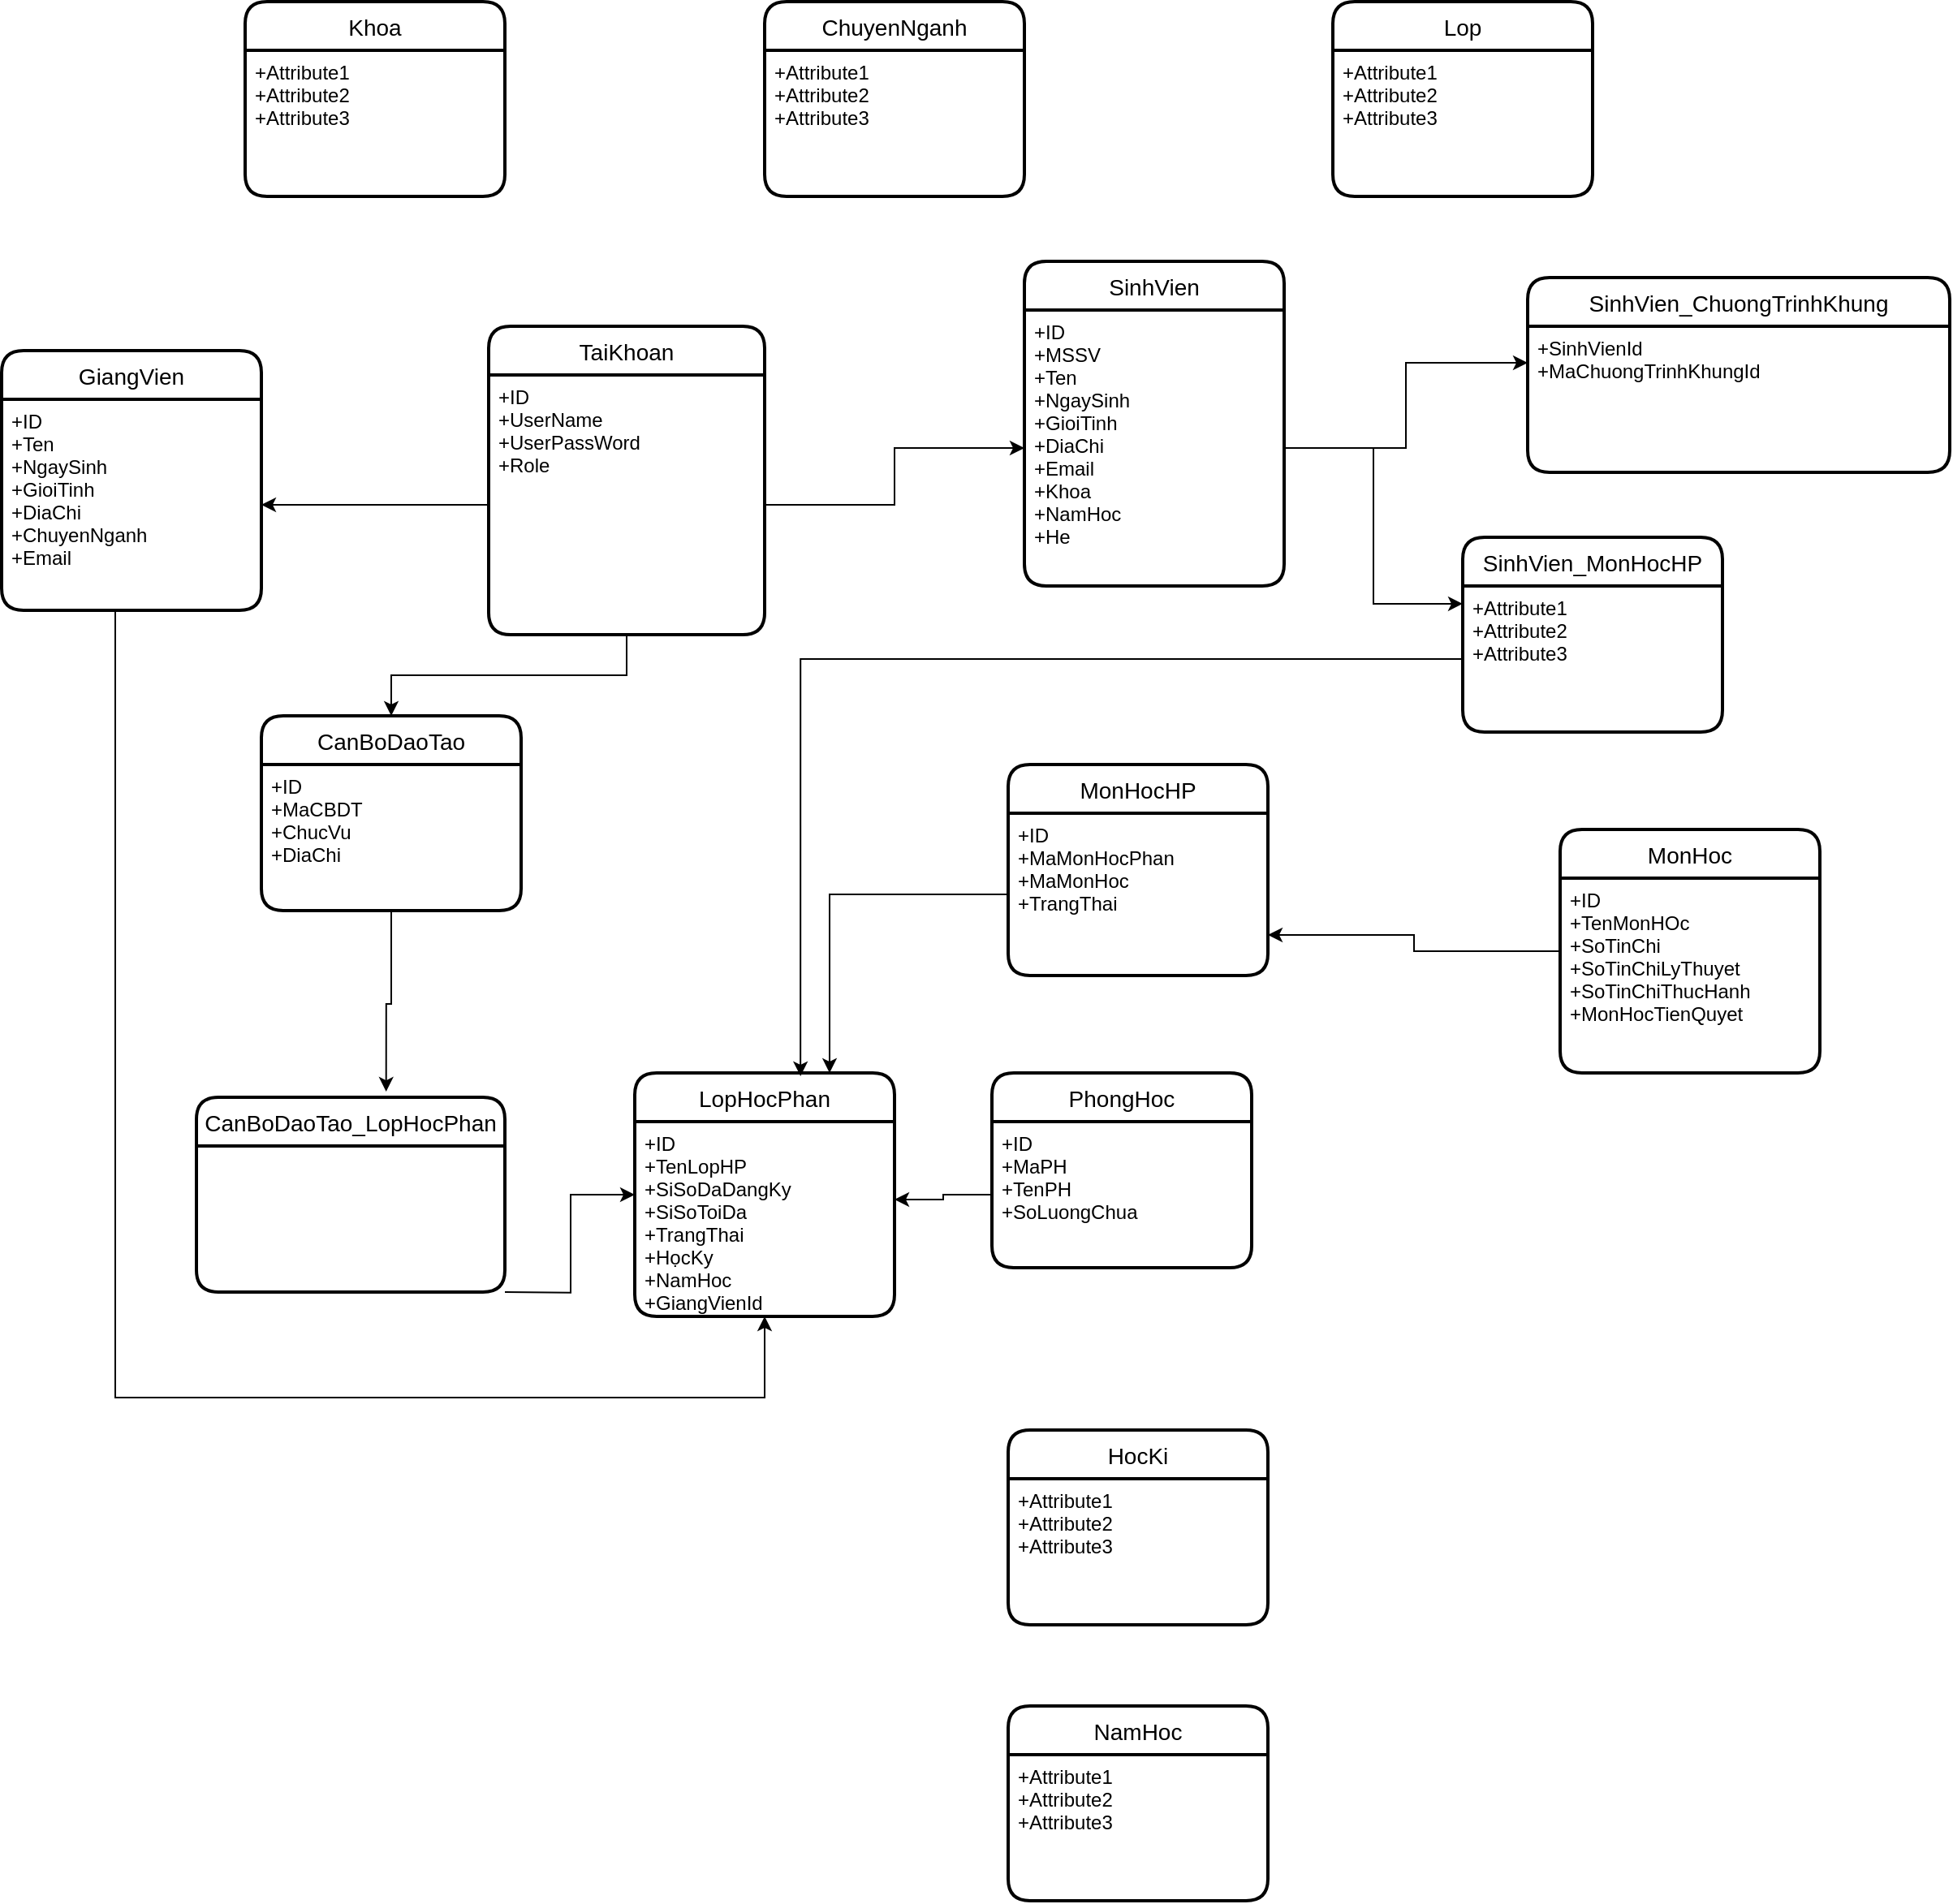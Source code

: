 <mxfile version="13.9.5" type="device"><diagram id="2QWdQfdwkQS5i4osVnbk" name="Page-1"><mxGraphModel dx="3673" dy="3007" grid="1" gridSize="10" guides="1" tooltips="1" connect="1" arrows="1" fold="1" page="1" pageScale="1" pageWidth="2000" pageHeight="2000" math="0" shadow="0"><root><mxCell id="0"/><mxCell id="1" parent="0"/><mxCell id="Z4y8G5Td9PzFHZXtJScP-4" style="edgeStyle=orthogonalEdgeStyle;rounded=0;orthogonalLoop=1;jettySize=auto;html=1;" parent="1" source="Wzn55SIqCEsUPfljo24R-5" target="Wzn55SIqCEsUPfljo24R-11" edge="1"><mxGeometry relative="1" as="geometry"/></mxCell><mxCell id="Wzn55SIqCEsUPfljo24R-5" value="TaiKhoan" style="swimlane;childLayout=stackLayout;horizontal=1;startSize=30;horizontalStack=0;rounded=1;fontSize=14;fontStyle=0;strokeWidth=2;resizeParent=0;resizeLast=1;shadow=0;dashed=0;align=center;" parent="1" vertex="1"><mxGeometry x="140" y="60" width="170" height="190" as="geometry"/></mxCell><mxCell id="Wzn55SIqCEsUPfljo24R-6" value="+ID&#10;+UserName&#10;+UserPassWord&#10;+Role" style="align=left;strokeColor=none;fillColor=none;spacingLeft=4;fontSize=12;verticalAlign=top;resizable=0;rotatable=0;part=1;" parent="Wzn55SIqCEsUPfljo24R-5" vertex="1"><mxGeometry y="30" width="170" height="160" as="geometry"/></mxCell><mxCell id="Wzn55SIqCEsUPfljo24R-7" value="SinhVien" style="swimlane;childLayout=stackLayout;horizontal=1;startSize=30;horizontalStack=0;rounded=1;fontSize=14;fontStyle=0;strokeWidth=2;resizeParent=0;resizeLast=1;shadow=0;dashed=0;align=center;" parent="1" vertex="1"><mxGeometry x="470" y="20" width="160" height="200" as="geometry"/></mxCell><mxCell id="Wzn55SIqCEsUPfljo24R-8" value="+ID&#10;+MSSV&#10;+Ten&#10;+NgaySinh&#10;+GioiTinh&#10;+DiaChi&#10;+Email&#10;+Khoa&#10;+NamHoc&#10;+He&#10;" style="align=left;strokeColor=none;fillColor=none;spacingLeft=4;fontSize=12;verticalAlign=top;resizable=0;rotatable=0;part=1;" parent="Wzn55SIqCEsUPfljo24R-7" vertex="1"><mxGeometry y="30" width="160" height="170" as="geometry"/></mxCell><mxCell id="Wzn55SIqCEsUPfljo24R-9" value="GiangVien" style="swimlane;childLayout=stackLayout;horizontal=1;startSize=30;horizontalStack=0;rounded=1;fontSize=14;fontStyle=0;strokeWidth=2;resizeParent=0;resizeLast=1;shadow=0;dashed=0;align=center;" parent="1" vertex="1"><mxGeometry x="-160" y="75" width="160" height="160" as="geometry"/></mxCell><mxCell id="Wzn55SIqCEsUPfljo24R-10" value="+ID&#10;+Ten&#10;+NgaySinh&#10;+GioiTinh&#10;+DiaChi&#10;+ChuyenNganh&#10;+Email" style="align=left;strokeColor=none;fillColor=none;spacingLeft=4;fontSize=12;verticalAlign=top;resizable=0;rotatable=0;part=1;" parent="Wzn55SIqCEsUPfljo24R-9" vertex="1"><mxGeometry y="30" width="160" height="130" as="geometry"/></mxCell><mxCell id="Wzn55SIqCEsUPfljo24R-11" value="CanBoDaoTao" style="swimlane;childLayout=stackLayout;horizontal=1;startSize=30;horizontalStack=0;rounded=1;fontSize=14;fontStyle=0;strokeWidth=2;resizeParent=0;resizeLast=1;shadow=0;dashed=0;align=center;" parent="1" vertex="1"><mxGeometry y="300" width="160" height="120" as="geometry"/></mxCell><mxCell id="Wzn55SIqCEsUPfljo24R-12" value="+ID&#10;+MaCBDT&#10;+ChucVu&#10;+DiaChi" style="align=left;strokeColor=none;fillColor=none;spacingLeft=4;fontSize=12;verticalAlign=top;resizable=0;rotatable=0;part=1;" parent="Wzn55SIqCEsUPfljo24R-11" vertex="1"><mxGeometry y="30" width="160" height="90" as="geometry"/></mxCell><mxCell id="Wzn55SIqCEsUPfljo24R-13" value="SinhVien_MonHocHP" style="swimlane;childLayout=stackLayout;horizontal=1;startSize=30;horizontalStack=0;rounded=1;fontSize=14;fontStyle=0;strokeWidth=2;resizeParent=0;resizeLast=1;shadow=0;dashed=0;align=center;" parent="1" vertex="1"><mxGeometry x="740" y="190" width="160" height="120" as="geometry"/></mxCell><mxCell id="Wzn55SIqCEsUPfljo24R-14" value="+Attribute1&#10;+Attribute2&#10;+Attribute3" style="align=left;strokeColor=none;fillColor=none;spacingLeft=4;fontSize=12;verticalAlign=top;resizable=0;rotatable=0;part=1;" parent="Wzn55SIqCEsUPfljo24R-13" vertex="1"><mxGeometry y="30" width="160" height="90" as="geometry"/></mxCell><mxCell id="Wzn55SIqCEsUPfljo24R-15" value="MonHocHP" style="swimlane;childLayout=stackLayout;horizontal=1;startSize=30;horizontalStack=0;rounded=1;fontSize=14;fontStyle=0;strokeWidth=2;resizeParent=0;resizeLast=1;shadow=0;dashed=0;align=center;" parent="1" vertex="1"><mxGeometry x="460" y="330" width="160" height="130" as="geometry"/></mxCell><mxCell id="Wzn55SIqCEsUPfljo24R-16" value="+ID&#10;+MaMonHocPhan&#10;+MaMonHoc&#10;+TrangThai" style="align=left;strokeColor=none;fillColor=none;spacingLeft=4;fontSize=12;verticalAlign=top;resizable=0;rotatable=0;part=1;" parent="Wzn55SIqCEsUPfljo24R-15" vertex="1"><mxGeometry y="30" width="160" height="100" as="geometry"/></mxCell><mxCell id="Wzn55SIqCEsUPfljo24R-17" value="LopHocPhan" style="swimlane;childLayout=stackLayout;horizontal=1;startSize=30;horizontalStack=0;rounded=1;fontSize=14;fontStyle=0;strokeWidth=2;resizeParent=0;resizeLast=1;shadow=0;dashed=0;align=center;" parent="1" vertex="1"><mxGeometry x="230" y="520" width="160" height="150" as="geometry"/></mxCell><mxCell id="Wzn55SIqCEsUPfljo24R-18" value="+ID&#10;+TenLopHP&#10;+SiSoDaDangKy&#10;+SiSoToiDa&#10;+TrangThai&#10;+HọcKy&#10;+NamHoc&#10;+GiangVienId" style="align=left;strokeColor=none;fillColor=none;spacingLeft=4;fontSize=12;verticalAlign=top;resizable=0;rotatable=0;part=1;" parent="Wzn55SIqCEsUPfljo24R-17" vertex="1"><mxGeometry y="30" width="160" height="120" as="geometry"/></mxCell><mxCell id="Wzn55SIqCEsUPfljo24R-19" value="PhongHoc" style="swimlane;childLayout=stackLayout;horizontal=1;startSize=30;horizontalStack=0;rounded=1;fontSize=14;fontStyle=0;strokeWidth=2;resizeParent=0;resizeLast=1;shadow=0;dashed=0;align=center;" parent="1" vertex="1"><mxGeometry x="450" y="520" width="160" height="120" as="geometry"/></mxCell><mxCell id="Wzn55SIqCEsUPfljo24R-20" value="+ID&#10;+MaPH&#10;+TenPH&#10;+SoLuongChua&#10;&#10;" style="align=left;strokeColor=none;fillColor=none;spacingLeft=4;fontSize=12;verticalAlign=top;resizable=0;rotatable=0;part=1;" parent="Wzn55SIqCEsUPfljo24R-19" vertex="1"><mxGeometry y="30" width="160" height="90" as="geometry"/></mxCell><mxCell id="Z4y8G5Td9PzFHZXtJScP-1" style="edgeStyle=orthogonalEdgeStyle;rounded=0;orthogonalLoop=1;jettySize=auto;html=1;entryX=1;entryY=0.75;entryDx=0;entryDy=0;" parent="1" source="Wzn55SIqCEsUPfljo24R-23" target="Wzn55SIqCEsUPfljo24R-16" edge="1"><mxGeometry relative="1" as="geometry"/></mxCell><mxCell id="Wzn55SIqCEsUPfljo24R-23" value="MonHoc" style="swimlane;childLayout=stackLayout;horizontal=1;startSize=30;horizontalStack=0;rounded=1;fontSize=14;fontStyle=0;strokeWidth=2;resizeParent=0;resizeLast=1;shadow=0;dashed=0;align=center;" parent="1" vertex="1"><mxGeometry x="800" y="370" width="160" height="150" as="geometry"/></mxCell><mxCell id="Wzn55SIqCEsUPfljo24R-24" value="+ID&#10;+TenMonHOc&#10;+SoTinChi&#10;+SoTinChiLyThuyet&#10;+SoTinChiThucHanh&#10;+MonHocTienQuyet" style="align=left;strokeColor=none;fillColor=none;spacingLeft=4;fontSize=12;verticalAlign=top;resizable=0;rotatable=0;part=1;" parent="Wzn55SIqCEsUPfljo24R-23" vertex="1"><mxGeometry y="30" width="160" height="120" as="geometry"/></mxCell><mxCell id="Wzn55SIqCEsUPfljo24R-27" style="edgeStyle=orthogonalEdgeStyle;rounded=0;orthogonalLoop=1;jettySize=auto;html=1;entryX=0;entryY=0.5;entryDx=0;entryDy=0;" parent="1" source="Wzn55SIqCEsUPfljo24R-6" target="Wzn55SIqCEsUPfljo24R-8" edge="1"><mxGeometry relative="1" as="geometry"/></mxCell><mxCell id="Wzn55SIqCEsUPfljo24R-28" style="edgeStyle=orthogonalEdgeStyle;rounded=0;orthogonalLoop=1;jettySize=auto;html=1;entryX=0;entryY=0.122;entryDx=0;entryDy=0;entryPerimeter=0;" parent="1" source="Wzn55SIqCEsUPfljo24R-8" target="Wzn55SIqCEsUPfljo24R-14" edge="1"><mxGeometry relative="1" as="geometry"/></mxCell><mxCell id="Wzn55SIqCEsUPfljo24R-33" style="edgeStyle=orthogonalEdgeStyle;rounded=0;orthogonalLoop=1;jettySize=auto;html=1;entryX=0.75;entryY=0;entryDx=0;entryDy=0;" parent="1" source="Wzn55SIqCEsUPfljo24R-16" target="Wzn55SIqCEsUPfljo24R-17" edge="1"><mxGeometry relative="1" as="geometry"/></mxCell><mxCell id="Wzn55SIqCEsUPfljo24R-35" style="edgeStyle=orthogonalEdgeStyle;rounded=0;orthogonalLoop=1;jettySize=auto;html=1;entryX=1;entryY=0.4;entryDx=0;entryDy=0;entryPerimeter=0;" parent="1" source="Wzn55SIqCEsUPfljo24R-20" target="Wzn55SIqCEsUPfljo24R-18" edge="1"><mxGeometry relative="1" as="geometry"/></mxCell><mxCell id="Wzn55SIqCEsUPfljo24R-40" style="edgeStyle=orthogonalEdgeStyle;rounded=0;orthogonalLoop=1;jettySize=auto;html=1;entryX=0.638;entryY=0.013;entryDx=0;entryDy=0;entryPerimeter=0;" parent="1" source="Wzn55SIqCEsUPfljo24R-14" target="Wzn55SIqCEsUPfljo24R-17" edge="1"><mxGeometry relative="1" as="geometry"/></mxCell><mxCell id="Z4y8G5Td9PzFHZXtJScP-3" style="edgeStyle=orthogonalEdgeStyle;rounded=0;orthogonalLoop=1;jettySize=auto;html=1;" parent="1" source="Wzn55SIqCEsUPfljo24R-6" target="Wzn55SIqCEsUPfljo24R-10" edge="1"><mxGeometry relative="1" as="geometry"/></mxCell><mxCell id="Z4y8G5Td9PzFHZXtJScP-6" value="CanBoDaoTao_LopHocPhan" style="swimlane;childLayout=stackLayout;horizontal=1;startSize=30;horizontalStack=0;rounded=1;fontSize=14;fontStyle=0;strokeWidth=2;resizeParent=0;resizeLast=1;shadow=0;dashed=0;align=center;" parent="1" vertex="1"><mxGeometry x="-40" y="535" width="190" height="120" as="geometry"/></mxCell><mxCell id="Z4y8G5Td9PzFHZXtJScP-8" style="edgeStyle=orthogonalEdgeStyle;rounded=0;orthogonalLoop=1;jettySize=auto;html=1;entryX=0.615;entryY=-0.029;entryDx=0;entryDy=0;entryPerimeter=0;" parent="1" source="Wzn55SIqCEsUPfljo24R-12" target="Z4y8G5Td9PzFHZXtJScP-6" edge="1"><mxGeometry relative="1" as="geometry"/></mxCell><mxCell id="Z4y8G5Td9PzFHZXtJScP-9" style="edgeStyle=orthogonalEdgeStyle;rounded=0;orthogonalLoop=1;jettySize=auto;html=1;entryX=0;entryY=0.5;entryDx=0;entryDy=0;" parent="1" target="Wzn55SIqCEsUPfljo24R-17" edge="1"><mxGeometry relative="1" as="geometry"><mxPoint x="150" y="654.941" as="sourcePoint"/></mxGeometry></mxCell><mxCell id="Z4y8G5Td9PzFHZXtJScP-10" style="edgeStyle=orthogonalEdgeStyle;rounded=0;orthogonalLoop=1;jettySize=auto;html=1;" parent="1" source="Wzn55SIqCEsUPfljo24R-10" target="Wzn55SIqCEsUPfljo24R-18" edge="1"><mxGeometry relative="1" as="geometry"><Array as="points"><mxPoint x="-90" y="720"/><mxPoint x="310" y="720"/></Array></mxGeometry></mxCell><mxCell id="Z4y8G5Td9PzFHZXtJScP-11" value="SinhVien_ChuongTrinhKhung" style="swimlane;childLayout=stackLayout;horizontal=1;startSize=30;horizontalStack=0;rounded=1;fontSize=14;fontStyle=0;strokeWidth=2;resizeParent=0;resizeLast=1;shadow=0;dashed=0;align=center;" parent="1" vertex="1"><mxGeometry x="780" y="30" width="260" height="120" as="geometry"/></mxCell><mxCell id="Z4y8G5Td9PzFHZXtJScP-12" value="+SinhVienId&#10;+MaChuongTrinhKhungId " style="align=left;strokeColor=none;fillColor=none;spacingLeft=4;fontSize=12;verticalAlign=top;resizable=0;rotatable=0;part=1;" parent="Z4y8G5Td9PzFHZXtJScP-11" vertex="1"><mxGeometry y="30" width="260" height="90" as="geometry"/></mxCell><mxCell id="Z4y8G5Td9PzFHZXtJScP-13" style="edgeStyle=orthogonalEdgeStyle;rounded=0;orthogonalLoop=1;jettySize=auto;html=1;entryX=0;entryY=0.25;entryDx=0;entryDy=0;" parent="1" source="Wzn55SIqCEsUPfljo24R-8" target="Z4y8G5Td9PzFHZXtJScP-12" edge="1"><mxGeometry relative="1" as="geometry"/></mxCell><mxCell id="2wBDWPl88xVJUrLXblsl-1" value="Khoa" style="swimlane;childLayout=stackLayout;horizontal=1;startSize=30;horizontalStack=0;rounded=1;fontSize=14;fontStyle=0;strokeWidth=2;resizeParent=0;resizeLast=1;shadow=0;dashed=0;align=center;" vertex="1" parent="1"><mxGeometry x="-10" y="-140" width="160" height="120" as="geometry"/></mxCell><mxCell id="2wBDWPl88xVJUrLXblsl-2" value="+Attribute1&#10;+Attribute2&#10;+Attribute3" style="align=left;strokeColor=none;fillColor=none;spacingLeft=4;fontSize=12;verticalAlign=top;resizable=0;rotatable=0;part=1;" vertex="1" parent="2wBDWPl88xVJUrLXblsl-1"><mxGeometry y="30" width="160" height="90" as="geometry"/></mxCell><mxCell id="2wBDWPl88xVJUrLXblsl-3" value="ChuyenNganh" style="swimlane;childLayout=stackLayout;horizontal=1;startSize=30;horizontalStack=0;rounded=1;fontSize=14;fontStyle=0;strokeWidth=2;resizeParent=0;resizeLast=1;shadow=0;dashed=0;align=center;" vertex="1" parent="1"><mxGeometry x="310" y="-140" width="160" height="120" as="geometry"/></mxCell><mxCell id="2wBDWPl88xVJUrLXblsl-4" value="+Attribute1&#10;+Attribute2&#10;+Attribute3" style="align=left;strokeColor=none;fillColor=none;spacingLeft=4;fontSize=12;verticalAlign=top;resizable=0;rotatable=0;part=1;" vertex="1" parent="2wBDWPl88xVJUrLXblsl-3"><mxGeometry y="30" width="160" height="90" as="geometry"/></mxCell><mxCell id="2wBDWPl88xVJUrLXblsl-5" value="Lop" style="swimlane;childLayout=stackLayout;horizontal=1;startSize=30;horizontalStack=0;rounded=1;fontSize=14;fontStyle=0;strokeWidth=2;resizeParent=0;resizeLast=1;shadow=0;dashed=0;align=center;" vertex="1" parent="1"><mxGeometry x="660" y="-140" width="160" height="120" as="geometry"/></mxCell><mxCell id="2wBDWPl88xVJUrLXblsl-6" value="+Attribute1&#10;+Attribute2&#10;+Attribute3" style="align=left;strokeColor=none;fillColor=none;spacingLeft=4;fontSize=12;verticalAlign=top;resizable=0;rotatable=0;part=1;" vertex="1" parent="2wBDWPl88xVJUrLXblsl-5"><mxGeometry y="30" width="160" height="90" as="geometry"/></mxCell><mxCell id="2wBDWPl88xVJUrLXblsl-10" value="NamHoc" style="swimlane;childLayout=stackLayout;horizontal=1;startSize=30;horizontalStack=0;rounded=1;fontSize=14;fontStyle=0;strokeWidth=2;resizeParent=0;resizeLast=1;shadow=0;dashed=0;align=center;" vertex="1" parent="1"><mxGeometry x="460" y="910" width="160" height="120" as="geometry"/></mxCell><mxCell id="2wBDWPl88xVJUrLXblsl-11" value="+Attribute1&#10;+Attribute2&#10;+Attribute3" style="align=left;strokeColor=none;fillColor=none;spacingLeft=4;fontSize=12;verticalAlign=top;resizable=0;rotatable=0;part=1;" vertex="1" parent="2wBDWPl88xVJUrLXblsl-10"><mxGeometry y="30" width="160" height="90" as="geometry"/></mxCell><mxCell id="2wBDWPl88xVJUrLXblsl-12" value="HocKi" style="swimlane;childLayout=stackLayout;horizontal=1;startSize=30;horizontalStack=0;rounded=1;fontSize=14;fontStyle=0;strokeWidth=2;resizeParent=0;resizeLast=1;shadow=0;dashed=0;align=center;" vertex="1" parent="1"><mxGeometry x="460" y="740" width="160" height="120" as="geometry"/></mxCell><mxCell id="2wBDWPl88xVJUrLXblsl-13" value="+Attribute1&#10;+Attribute2&#10;+Attribute3" style="align=left;strokeColor=none;fillColor=none;spacingLeft=4;fontSize=12;verticalAlign=top;resizable=0;rotatable=0;part=1;" vertex="1" parent="2wBDWPl88xVJUrLXblsl-12"><mxGeometry y="30" width="160" height="90" as="geometry"/></mxCell></root></mxGraphModel></diagram></mxfile>